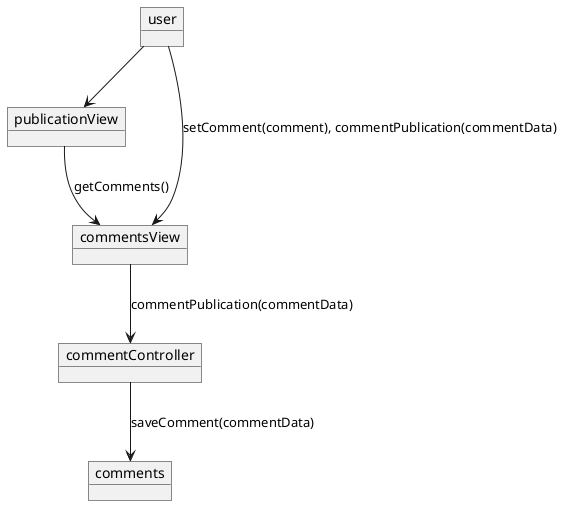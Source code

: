 @startuml
'https://plantuml.com/object-diagram

object user
object publicationView
object commentsView
object commentController
object comments

user --> publicationView
publicationView --> commentsView : getComments()
user --> commentsView : setComment(comment), commentPublication(commentData)
commentsView --> commentController : commentPublication(commentData)
commentController --> comments : saveComment(commentData)

@enduml
